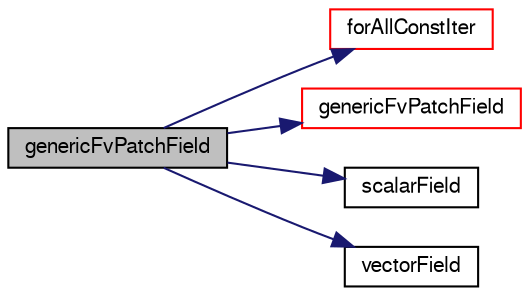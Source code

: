 digraph "genericFvPatchField"
{
  bgcolor="transparent";
  edge [fontname="FreeSans",fontsize="10",labelfontname="FreeSans",labelfontsize="10"];
  node [fontname="FreeSans",fontsize="10",shape=record];
  rankdir="LR";
  Node370 [label="genericFvPatchField",height=0.2,width=0.4,color="black", fillcolor="grey75", style="filled", fontcolor="black"];
  Node370 -> Node371 [color="midnightblue",fontsize="10",style="solid",fontname="FreeSans"];
  Node371 [label="forAllConstIter",height=0.2,width=0.4,color="red",URL="$a38141.html#ae21e2836509b0fa7f7cedf6493b11b09"];
  Node370 -> Node673 [color="midnightblue",fontsize="10",style="solid",fontname="FreeSans"];
  Node673 [label="genericFvPatchField",height=0.2,width=0.4,color="red",URL="$a23554.html#ab55dc2b31f5662bc962bd4138a1f8614",tooltip="Construct from patch and internal field. "];
  Node370 -> Node675 [color="midnightblue",fontsize="10",style="solid",fontname="FreeSans"];
  Node675 [label="scalarField",height=0.2,width=0.4,color="black",URL="$a19001.html#afcd8855c276a98ae9604b35c8fb5b81e"];
  Node370 -> Node676 [color="midnightblue",fontsize="10",style="solid",fontname="FreeSans"];
  Node676 [label="vectorField",height=0.2,width=0.4,color="black",URL="$a19007.html#a26449ea948f1206dbb29e1bc6e5c7c64"];
}
